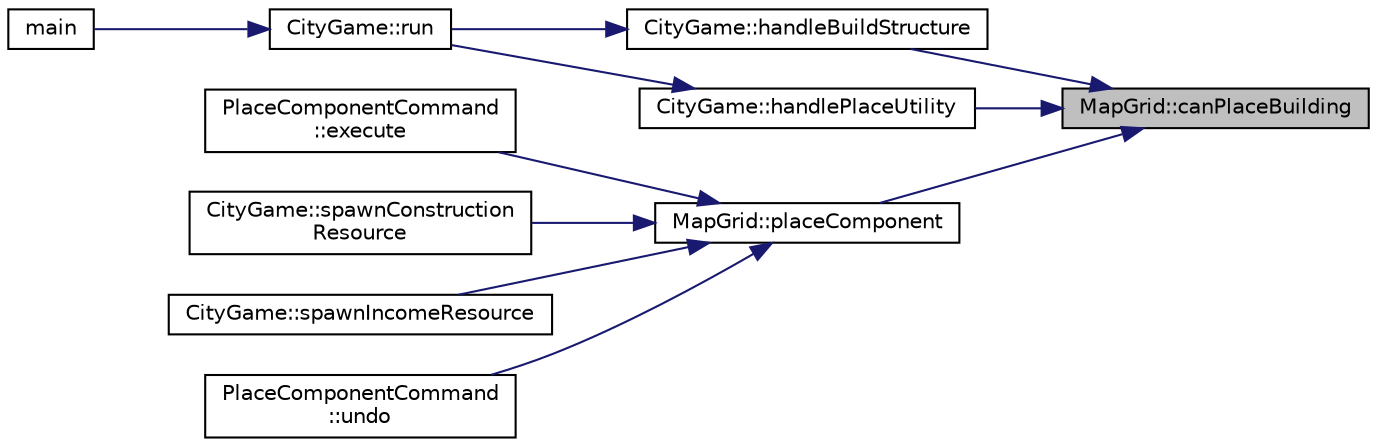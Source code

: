 digraph "MapGrid::canPlaceBuilding"
{
 // LATEX_PDF_SIZE
  edge [fontname="Helvetica",fontsize="10",labelfontname="Helvetica",labelfontsize="10"];
  node [fontname="Helvetica",fontsize="10",shape=record];
  rankdir="RL";
  Node1 [label="MapGrid::canPlaceBuilding",height=0.2,width=0.4,color="black", fillcolor="grey75", style="filled", fontcolor="black",tooltip=" "];
  Node1 -> Node2 [dir="back",color="midnightblue",fontsize="10",style="solid"];
  Node2 [label="CityGame::handleBuildStructure",height=0.2,width=0.4,color="black", fillcolor="white", style="filled",URL="$classCityGame.html#adef5c49d44b7b5faf191ec7c7684148d",tooltip=" "];
  Node2 -> Node3 [dir="back",color="midnightblue",fontsize="10",style="solid"];
  Node3 [label="CityGame::run",height=0.2,width=0.4,color="black", fillcolor="white", style="filled",URL="$classCityGame.html#ad26bc885078e071e3ad2b40787fcca18",tooltip=" "];
  Node3 -> Node4 [dir="back",color="midnightblue",fontsize="10",style="solid"];
  Node4 [label="main",height=0.2,width=0.4,color="black", fillcolor="white", style="filled",URL="$main_8cpp.html#ae66f6b31b5ad750f1fe042a706a4e3d4",tooltip=" "];
  Node1 -> Node5 [dir="back",color="midnightblue",fontsize="10",style="solid"];
  Node5 [label="CityGame::handlePlaceUtility",height=0.2,width=0.4,color="black", fillcolor="white", style="filled",URL="$classCityGame.html#ab3ae97e4d2c87052b1a0635d5a2bcb77",tooltip=" "];
  Node5 -> Node3 [dir="back",color="midnightblue",fontsize="10",style="solid"];
  Node1 -> Node6 [dir="back",color="midnightblue",fontsize="10",style="solid"];
  Node6 [label="MapGrid::placeComponent",height=0.2,width=0.4,color="black", fillcolor="white", style="filled",URL="$classMapGrid.html#a43d1675c176dca9e37f6e1027f15c98a",tooltip=" "];
  Node6 -> Node7 [dir="back",color="midnightblue",fontsize="10",style="solid"];
  Node7 [label="PlaceComponentCommand\l::execute",height=0.2,width=0.4,color="black", fillcolor="white", style="filled",URL="$classPlaceComponentCommand.html#aa4967ddf48dca107ef3b826f14e0e6bf",tooltip="Executes the command, placing the component on the MapGrid."];
  Node6 -> Node8 [dir="back",color="midnightblue",fontsize="10",style="solid"];
  Node8 [label="CityGame::spawnConstruction\lResource",height=0.2,width=0.4,color="black", fillcolor="white", style="filled",URL="$classCityGame.html#aaec8cad6c61ec2ee45205b6f9dc6b9e8",tooltip=" "];
  Node6 -> Node9 [dir="back",color="midnightblue",fontsize="10",style="solid"];
  Node9 [label="CityGame::spawnIncomeResource",height=0.2,width=0.4,color="black", fillcolor="white", style="filled",URL="$classCityGame.html#a15cdbeda46ca45114a518077ae85f207",tooltip=" "];
  Node6 -> Node10 [dir="back",color="midnightblue",fontsize="10",style="solid"];
  Node10 [label="PlaceComponentCommand\l::undo",height=0.2,width=0.4,color="black", fillcolor="white", style="filled",URL="$classPlaceComponentCommand.html#a5350e34b31e5118bdf3c98e984434064",tooltip="Undoes the command, restoring the previous component at the location."];
}
